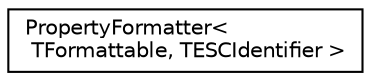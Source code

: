 digraph "Graphical Class Hierarchy"
{
  edge [fontname="Helvetica",fontsize="10",labelfontname="Helvetica",labelfontsize="10"];
  node [fontname="Helvetica",fontsize="10",shape=record];
  rankdir="LR";
  Node0 [label="PropertyFormatter\<\l TFormattable, TESCIdentifier \>",height=0.2,width=0.4,color="black", fillcolor="white", style="filled",URL="$classaworx_1_1lib_1_1strings_1_1format_1_1PropertyFormatter.html"];
}

